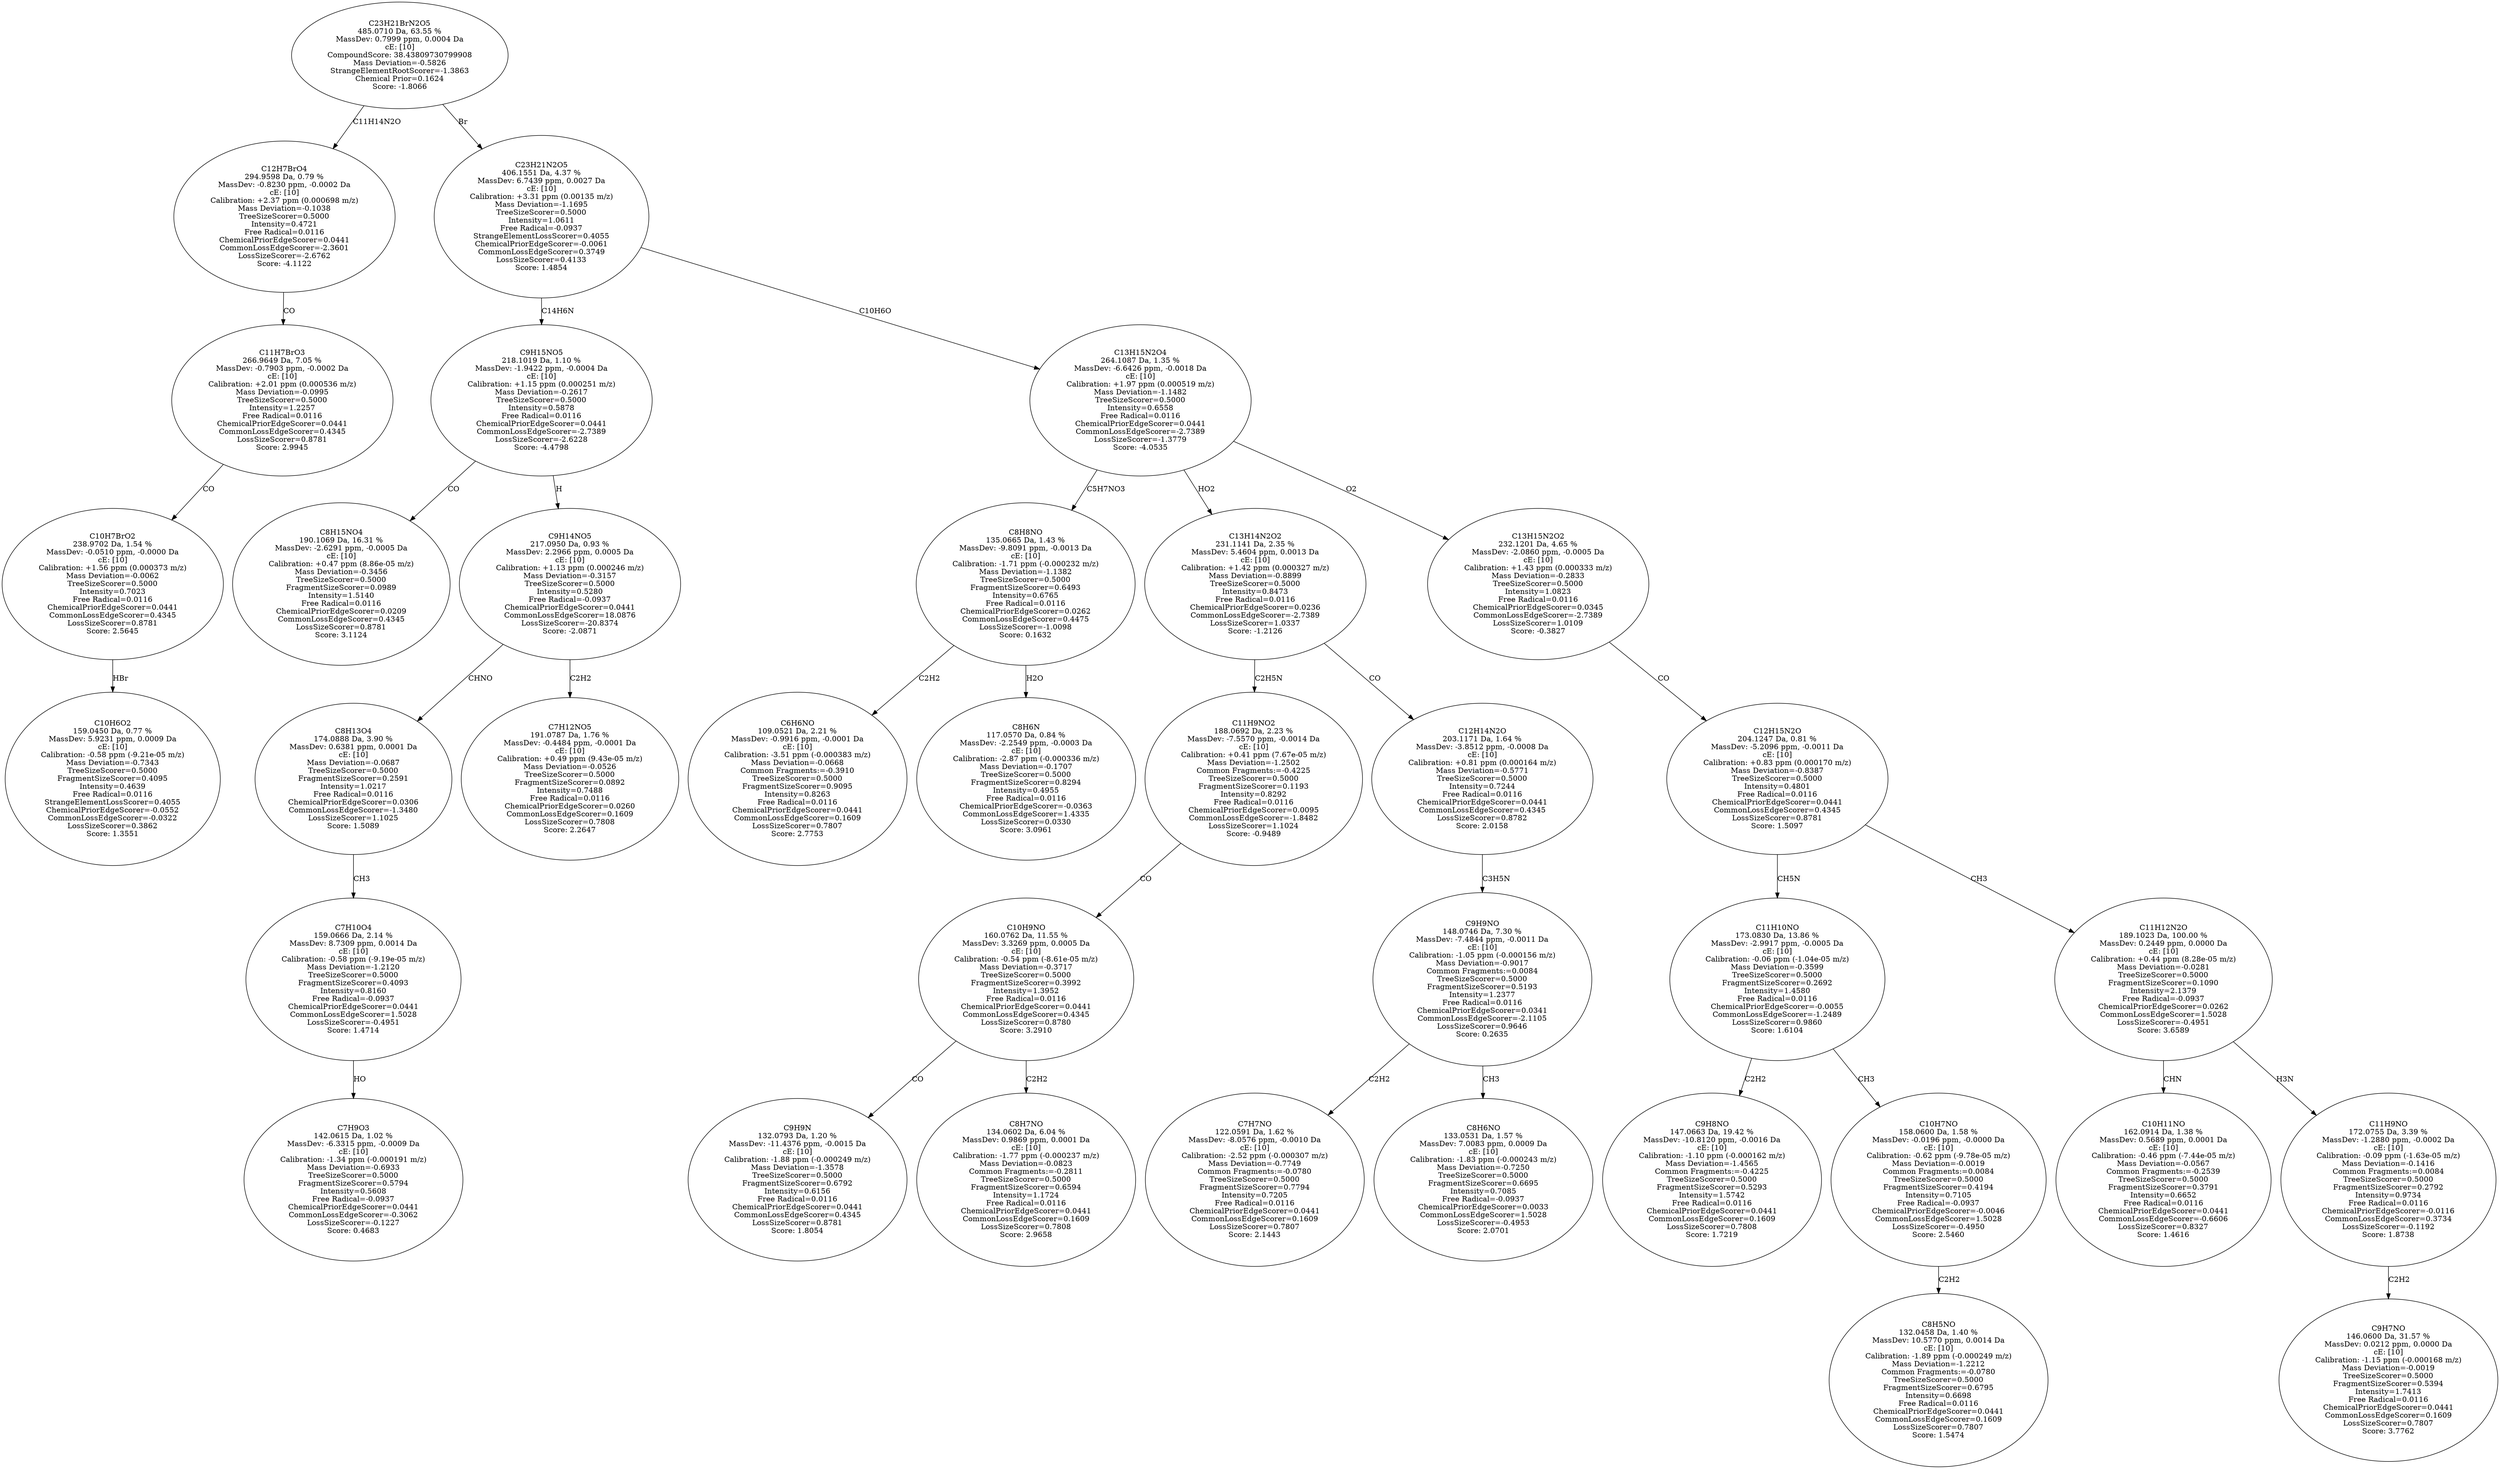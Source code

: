 strict digraph {
v1 [label="C10H6O2\n159.0450 Da, 0.77 %\nMassDev: 5.9231 ppm, 0.0009 Da\ncE: [10]\nCalibration: -0.58 ppm (-9.21e-05 m/z)\nMass Deviation=-0.7343\nTreeSizeScorer=0.5000\nFragmentSizeScorer=0.4095\nIntensity=0.4639\nFree Radical=0.0116\nStrangeElementLossScorer=0.4055\nChemicalPriorEdgeScorer=-0.0552\nCommonLossEdgeScorer=-0.0322\nLossSizeScorer=0.3862\nScore: 1.3551"];
v2 [label="C10H7BrO2\n238.9702 Da, 1.54 %\nMassDev: -0.0510 ppm, -0.0000 Da\ncE: [10]\nCalibration: +1.56 ppm (0.000373 m/z)\nMass Deviation=-0.0062\nTreeSizeScorer=0.5000\nIntensity=0.7023\nFree Radical=0.0116\nChemicalPriorEdgeScorer=0.0441\nCommonLossEdgeScorer=0.4345\nLossSizeScorer=0.8781\nScore: 2.5645"];
v3 [label="C11H7BrO3\n266.9649 Da, 7.05 %\nMassDev: -0.7903 ppm, -0.0002 Da\ncE: [10]\nCalibration: +2.01 ppm (0.000536 m/z)\nMass Deviation=-0.0995\nTreeSizeScorer=0.5000\nIntensity=1.2257\nFree Radical=0.0116\nChemicalPriorEdgeScorer=0.0441\nCommonLossEdgeScorer=0.4345\nLossSizeScorer=0.8781\nScore: 2.9945"];
v4 [label="C12H7BrO4\n294.9598 Da, 0.79 %\nMassDev: -0.8230 ppm, -0.0002 Da\ncE: [10]\nCalibration: +2.37 ppm (0.000698 m/z)\nMass Deviation=-0.1038\nTreeSizeScorer=0.5000\nIntensity=0.4721\nFree Radical=0.0116\nChemicalPriorEdgeScorer=0.0441\nCommonLossEdgeScorer=-2.3601\nLossSizeScorer=-2.6762\nScore: -4.1122"];
v5 [label="C8H15NO4\n190.1069 Da, 16.31 %\nMassDev: -2.6291 ppm, -0.0005 Da\ncE: [10]\nCalibration: +0.47 ppm (8.86e-05 m/z)\nMass Deviation=-0.3456\nTreeSizeScorer=0.5000\nFragmentSizeScorer=0.0989\nIntensity=1.5140\nFree Radical=0.0116\nChemicalPriorEdgeScorer=0.0209\nCommonLossEdgeScorer=0.4345\nLossSizeScorer=0.8781\nScore: 3.1124"];
v6 [label="C7H9O3\n142.0615 Da, 1.02 %\nMassDev: -6.3315 ppm, -0.0009 Da\ncE: [10]\nCalibration: -1.34 ppm (-0.000191 m/z)\nMass Deviation=-0.6933\nTreeSizeScorer=0.5000\nFragmentSizeScorer=0.5794\nIntensity=0.5608\nFree Radical=-0.0937\nChemicalPriorEdgeScorer=0.0441\nCommonLossEdgeScorer=-0.3062\nLossSizeScorer=-0.1227\nScore: 0.4683"];
v7 [label="C7H10O4\n159.0666 Da, 2.14 %\nMassDev: 8.7309 ppm, 0.0014 Da\ncE: [10]\nCalibration: -0.58 ppm (-9.19e-05 m/z)\nMass Deviation=-1.2120\nTreeSizeScorer=0.5000\nFragmentSizeScorer=0.4093\nIntensity=0.8160\nFree Radical=-0.0937\nChemicalPriorEdgeScorer=0.0441\nCommonLossEdgeScorer=1.5028\nLossSizeScorer=-0.4951\nScore: 1.4714"];
v8 [label="C8H13O4\n174.0888 Da, 3.90 %\nMassDev: 0.6381 ppm, 0.0001 Da\ncE: [10]\nMass Deviation=-0.0687\nTreeSizeScorer=0.5000\nFragmentSizeScorer=0.2591\nIntensity=1.0217\nFree Radical=0.0116\nChemicalPriorEdgeScorer=0.0306\nCommonLossEdgeScorer=-1.3480\nLossSizeScorer=1.1025\nScore: 1.5089"];
v9 [label="C7H12NO5\n191.0787 Da, 1.76 %\nMassDev: -0.4484 ppm, -0.0001 Da\ncE: [10]\nCalibration: +0.49 ppm (9.43e-05 m/z)\nMass Deviation=-0.0526\nTreeSizeScorer=0.5000\nFragmentSizeScorer=0.0892\nIntensity=0.7488\nFree Radical=0.0116\nChemicalPriorEdgeScorer=0.0260\nCommonLossEdgeScorer=0.1609\nLossSizeScorer=0.7808\nScore: 2.2647"];
v10 [label="C9H14NO5\n217.0950 Da, 0.93 %\nMassDev: 2.2966 ppm, 0.0005 Da\ncE: [10]\nCalibration: +1.13 ppm (0.000246 m/z)\nMass Deviation=-0.3157\nTreeSizeScorer=0.5000\nIntensity=0.5280\nFree Radical=-0.0937\nChemicalPriorEdgeScorer=0.0441\nCommonLossEdgeScorer=18.0876\nLossSizeScorer=-20.8374\nScore: -2.0871"];
v11 [label="C9H15NO5\n218.1019 Da, 1.10 %\nMassDev: -1.9422 ppm, -0.0004 Da\ncE: [10]\nCalibration: +1.15 ppm (0.000251 m/z)\nMass Deviation=-0.2617\nTreeSizeScorer=0.5000\nIntensity=0.5878\nFree Radical=0.0116\nChemicalPriorEdgeScorer=0.0441\nCommonLossEdgeScorer=-2.7389\nLossSizeScorer=-2.6228\nScore: -4.4798"];
v12 [label="C6H6NO\n109.0521 Da, 2.21 %\nMassDev: -0.9916 ppm, -0.0001 Da\ncE: [10]\nCalibration: -3.51 ppm (-0.000383 m/z)\nMass Deviation=-0.0668\nCommon Fragments:=-0.3910\nTreeSizeScorer=0.5000\nFragmentSizeScorer=0.9095\nIntensity=0.8263\nFree Radical=0.0116\nChemicalPriorEdgeScorer=0.0441\nCommonLossEdgeScorer=0.1609\nLossSizeScorer=0.7807\nScore: 2.7753"];
v13 [label="C8H6N\n117.0570 Da, 0.84 %\nMassDev: -2.2549 ppm, -0.0003 Da\ncE: [10]\nCalibration: -2.87 ppm (-0.000336 m/z)\nMass Deviation=-0.1707\nTreeSizeScorer=0.5000\nFragmentSizeScorer=0.8294\nIntensity=0.4955\nFree Radical=0.0116\nChemicalPriorEdgeScorer=-0.0363\nCommonLossEdgeScorer=1.4335\nLossSizeScorer=0.0330\nScore: 3.0961"];
v14 [label="C8H8NO\n135.0665 Da, 1.43 %\nMassDev: -9.8091 ppm, -0.0013 Da\ncE: [10]\nCalibration: -1.71 ppm (-0.000232 m/z)\nMass Deviation=-1.1382\nTreeSizeScorer=0.5000\nFragmentSizeScorer=0.6493\nIntensity=0.6765\nFree Radical=0.0116\nChemicalPriorEdgeScorer=0.0262\nCommonLossEdgeScorer=0.4475\nLossSizeScorer=-1.0098\nScore: 0.1632"];
v15 [label="C9H9N\n132.0793 Da, 1.20 %\nMassDev: -11.4376 ppm, -0.0015 Da\ncE: [10]\nCalibration: -1.88 ppm (-0.000249 m/z)\nMass Deviation=-1.3578\nTreeSizeScorer=0.5000\nFragmentSizeScorer=0.6792\nIntensity=0.6156\nFree Radical=0.0116\nChemicalPriorEdgeScorer=0.0441\nCommonLossEdgeScorer=0.4345\nLossSizeScorer=0.8781\nScore: 1.8054"];
v16 [label="C8H7NO\n134.0602 Da, 6.04 %\nMassDev: 0.9869 ppm, 0.0001 Da\ncE: [10]\nCalibration: -1.77 ppm (-0.000237 m/z)\nMass Deviation=-0.0823\nCommon Fragments:=-0.2811\nTreeSizeScorer=0.5000\nFragmentSizeScorer=0.6594\nIntensity=1.1724\nFree Radical=0.0116\nChemicalPriorEdgeScorer=0.0441\nCommonLossEdgeScorer=0.1609\nLossSizeScorer=0.7808\nScore: 2.9658"];
v17 [label="C10H9NO\n160.0762 Da, 11.55 %\nMassDev: 3.3269 ppm, 0.0005 Da\ncE: [10]\nCalibration: -0.54 ppm (-8.61e-05 m/z)\nMass Deviation=-0.3717\nTreeSizeScorer=0.5000\nFragmentSizeScorer=0.3992\nIntensity=1.3952\nFree Radical=0.0116\nChemicalPriorEdgeScorer=0.0441\nCommonLossEdgeScorer=0.4345\nLossSizeScorer=0.8780\nScore: 3.2910"];
v18 [label="C11H9NO2\n188.0692 Da, 2.23 %\nMassDev: -7.5570 ppm, -0.0014 Da\ncE: [10]\nCalibration: +0.41 ppm (7.67e-05 m/z)\nMass Deviation=-1.2502\nCommon Fragments:=-0.4225\nTreeSizeScorer=0.5000\nFragmentSizeScorer=0.1193\nIntensity=0.8292\nFree Radical=0.0116\nChemicalPriorEdgeScorer=0.0095\nCommonLossEdgeScorer=-1.8482\nLossSizeScorer=1.1024\nScore: -0.9489"];
v19 [label="C7H7NO\n122.0591 Da, 1.62 %\nMassDev: -8.0576 ppm, -0.0010 Da\ncE: [10]\nCalibration: -2.52 ppm (-0.000307 m/z)\nMass Deviation=-0.7749\nCommon Fragments:=-0.0780\nTreeSizeScorer=0.5000\nFragmentSizeScorer=0.7794\nIntensity=0.7205\nFree Radical=0.0116\nChemicalPriorEdgeScorer=0.0441\nCommonLossEdgeScorer=0.1609\nLossSizeScorer=0.7807\nScore: 2.1443"];
v20 [label="C8H6NO\n133.0531 Da, 1.57 %\nMassDev: 7.0083 ppm, 0.0009 Da\ncE: [10]\nCalibration: -1.83 ppm (-0.000243 m/z)\nMass Deviation=-0.7250\nTreeSizeScorer=0.5000\nFragmentSizeScorer=0.6695\nIntensity=0.7085\nFree Radical=-0.0937\nChemicalPriorEdgeScorer=0.0033\nCommonLossEdgeScorer=1.5028\nLossSizeScorer=-0.4953\nScore: 2.0701"];
v21 [label="C9H9NO\n148.0746 Da, 7.30 %\nMassDev: -7.4844 ppm, -0.0011 Da\ncE: [10]\nCalibration: -1.05 ppm (-0.000156 m/z)\nMass Deviation=-0.9017\nCommon Fragments:=0.0084\nTreeSizeScorer=0.5000\nFragmentSizeScorer=0.5193\nIntensity=1.2377\nFree Radical=0.0116\nChemicalPriorEdgeScorer=0.0341\nCommonLossEdgeScorer=-2.1105\nLossSizeScorer=0.9646\nScore: 0.2635"];
v22 [label="C12H14N2O\n203.1171 Da, 1.64 %\nMassDev: -3.8512 ppm, -0.0008 Da\ncE: [10]\nCalibration: +0.81 ppm (0.000164 m/z)\nMass Deviation=-0.5771\nTreeSizeScorer=0.5000\nIntensity=0.7244\nFree Radical=0.0116\nChemicalPriorEdgeScorer=0.0441\nCommonLossEdgeScorer=0.4345\nLossSizeScorer=0.8782\nScore: 2.0158"];
v23 [label="C13H14N2O2\n231.1141 Da, 2.35 %\nMassDev: 5.4604 ppm, 0.0013 Da\ncE: [10]\nCalibration: +1.42 ppm (0.000327 m/z)\nMass Deviation=-0.8899\nTreeSizeScorer=0.5000\nIntensity=0.8473\nFree Radical=0.0116\nChemicalPriorEdgeScorer=0.0236\nCommonLossEdgeScorer=-2.7389\nLossSizeScorer=1.0337\nScore: -1.2126"];
v24 [label="C9H8NO\n147.0663 Da, 19.42 %\nMassDev: -10.8120 ppm, -0.0016 Da\ncE: [10]\nCalibration: -1.10 ppm (-0.000162 m/z)\nMass Deviation=-1.4565\nCommon Fragments:=-0.4225\nTreeSizeScorer=0.5000\nFragmentSizeScorer=0.5293\nIntensity=1.5742\nFree Radical=0.0116\nChemicalPriorEdgeScorer=0.0441\nCommonLossEdgeScorer=0.1609\nLossSizeScorer=0.7808\nScore: 1.7219"];
v25 [label="C8H5NO\n132.0458 Da, 1.40 %\nMassDev: 10.5770 ppm, 0.0014 Da\ncE: [10]\nCalibration: -1.89 ppm (-0.000249 m/z)\nMass Deviation=-1.2212\nCommon Fragments:=-0.0780\nTreeSizeScorer=0.5000\nFragmentSizeScorer=0.6795\nIntensity=0.6698\nFree Radical=0.0116\nChemicalPriorEdgeScorer=0.0441\nCommonLossEdgeScorer=0.1609\nLossSizeScorer=0.7807\nScore: 1.5474"];
v26 [label="C10H7NO\n158.0600 Da, 1.58 %\nMassDev: -0.0196 ppm, -0.0000 Da\ncE: [10]\nCalibration: -0.62 ppm (-9.78e-05 m/z)\nMass Deviation=-0.0019\nCommon Fragments:=0.0084\nTreeSizeScorer=0.5000\nFragmentSizeScorer=0.4194\nIntensity=0.7105\nFree Radical=-0.0937\nChemicalPriorEdgeScorer=-0.0046\nCommonLossEdgeScorer=1.5028\nLossSizeScorer=-0.4950\nScore: 2.5460"];
v27 [label="C11H10NO\n173.0830 Da, 13.86 %\nMassDev: -2.9917 ppm, -0.0005 Da\ncE: [10]\nCalibration: -0.06 ppm (-1.04e-05 m/z)\nMass Deviation=-0.3599\nTreeSizeScorer=0.5000\nFragmentSizeScorer=0.2692\nIntensity=1.4580\nFree Radical=0.0116\nChemicalPriorEdgeScorer=-0.0055\nCommonLossEdgeScorer=-1.2489\nLossSizeScorer=0.9860\nScore: 1.6104"];
v28 [label="C10H11NO\n162.0914 Da, 1.38 %\nMassDev: 0.5689 ppm, 0.0001 Da\ncE: [10]\nCalibration: -0.46 ppm (-7.44e-05 m/z)\nMass Deviation=-0.0567\nCommon Fragments:=-0.2539\nTreeSizeScorer=0.5000\nFragmentSizeScorer=0.3791\nIntensity=0.6652\nFree Radical=0.0116\nChemicalPriorEdgeScorer=0.0441\nCommonLossEdgeScorer=-0.6606\nLossSizeScorer=0.8327\nScore: 1.4616"];
v29 [label="C9H7NO\n146.0600 Da, 31.57 %\nMassDev: 0.0212 ppm, 0.0000 Da\ncE: [10]\nCalibration: -1.15 ppm (-0.000168 m/z)\nMass Deviation=-0.0019\nTreeSizeScorer=0.5000\nFragmentSizeScorer=0.5394\nIntensity=1.7413\nFree Radical=0.0116\nChemicalPriorEdgeScorer=0.0441\nCommonLossEdgeScorer=0.1609\nLossSizeScorer=0.7807\nScore: 3.7762"];
v30 [label="C11H9NO\n172.0755 Da, 3.39 %\nMassDev: -1.2880 ppm, -0.0002 Da\ncE: [10]\nCalibration: -0.09 ppm (-1.63e-05 m/z)\nMass Deviation=-0.1416\nCommon Fragments:=0.0084\nTreeSizeScorer=0.5000\nFragmentSizeScorer=0.2792\nIntensity=0.9734\nFree Radical=0.0116\nChemicalPriorEdgeScorer=-0.0116\nCommonLossEdgeScorer=0.3734\nLossSizeScorer=-0.1192\nScore: 1.8738"];
v31 [label="C11H12N2O\n189.1023 Da, 100.00 %\nMassDev: 0.2449 ppm, 0.0000 Da\ncE: [10]\nCalibration: +0.44 ppm (8.28e-05 m/z)\nMass Deviation=-0.0281\nTreeSizeScorer=0.5000\nFragmentSizeScorer=0.1090\nIntensity=2.1379\nFree Radical=-0.0937\nChemicalPriorEdgeScorer=0.0262\nCommonLossEdgeScorer=1.5028\nLossSizeScorer=-0.4951\nScore: 3.6589"];
v32 [label="C12H15N2O\n204.1247 Da, 0.81 %\nMassDev: -5.2096 ppm, -0.0011 Da\ncE: [10]\nCalibration: +0.83 ppm (0.000170 m/z)\nMass Deviation=-0.8387\nTreeSizeScorer=0.5000\nIntensity=0.4801\nFree Radical=0.0116\nChemicalPriorEdgeScorer=0.0441\nCommonLossEdgeScorer=0.4345\nLossSizeScorer=0.8781\nScore: 1.5097"];
v33 [label="C13H15N2O2\n232.1201 Da, 4.65 %\nMassDev: -2.0860 ppm, -0.0005 Da\ncE: [10]\nCalibration: +1.43 ppm (0.000333 m/z)\nMass Deviation=-0.2833\nTreeSizeScorer=0.5000\nIntensity=1.0823\nFree Radical=0.0116\nChemicalPriorEdgeScorer=0.0345\nCommonLossEdgeScorer=-2.7389\nLossSizeScorer=1.0109\nScore: -0.3827"];
v34 [label="C13H15N2O4\n264.1087 Da, 1.35 %\nMassDev: -6.6426 ppm, -0.0018 Da\ncE: [10]\nCalibration: +1.97 ppm (0.000519 m/z)\nMass Deviation=-1.1482\nTreeSizeScorer=0.5000\nIntensity=0.6558\nFree Radical=0.0116\nChemicalPriorEdgeScorer=0.0441\nCommonLossEdgeScorer=-2.7389\nLossSizeScorer=-1.3779\nScore: -4.0535"];
v35 [label="C23H21N2O5\n406.1551 Da, 4.37 %\nMassDev: 6.7439 ppm, 0.0027 Da\ncE: [10]\nCalibration: +3.31 ppm (0.00135 m/z)\nMass Deviation=-1.1695\nTreeSizeScorer=0.5000\nIntensity=1.0611\nFree Radical=-0.0937\nStrangeElementLossScorer=0.4055\nChemicalPriorEdgeScorer=-0.0061\nCommonLossEdgeScorer=0.3749\nLossSizeScorer=0.4133\nScore: 1.4854"];
v36 [label="C23H21BrN2O5\n485.0710 Da, 63.55 %\nMassDev: 0.7999 ppm, 0.0004 Da\ncE: [10]\nCompoundScore: 38.43809730799908\nMass Deviation=-0.5826\nStrangeElementRootScorer=-1.3863\nChemical Prior=0.1624\nScore: -1.8066"];
v2 -> v1 [label="HBr"];
v3 -> v2 [label="CO"];
v4 -> v3 [label="CO"];
v36 -> v4 [label="C11H14N2O"];
v11 -> v5 [label="CO"];
v7 -> v6 [label="HO"];
v8 -> v7 [label="CH3"];
v10 -> v8 [label="CHNO"];
v10 -> v9 [label="C2H2"];
v11 -> v10 [label="H"];
v35 -> v11 [label="C14H6N"];
v14 -> v12 [label="C2H2"];
v14 -> v13 [label="H2O"];
v34 -> v14 [label="C5H7NO3"];
v17 -> v15 [label="CO"];
v17 -> v16 [label="C2H2"];
v18 -> v17 [label="CO"];
v23 -> v18 [label="C2H5N"];
v21 -> v19 [label="C2H2"];
v21 -> v20 [label="CH3"];
v22 -> v21 [label="C3H5N"];
v23 -> v22 [label="CO"];
v34 -> v23 [label="HO2"];
v27 -> v24 [label="C2H2"];
v26 -> v25 [label="C2H2"];
v27 -> v26 [label="CH3"];
v32 -> v27 [label="CH5N"];
v31 -> v28 [label="CHN"];
v30 -> v29 [label="C2H2"];
v31 -> v30 [label="H3N"];
v32 -> v31 [label="CH3"];
v33 -> v32 [label="CO"];
v34 -> v33 [label="O2"];
v35 -> v34 [label="C10H6O"];
v36 -> v35 [label="Br"];
}